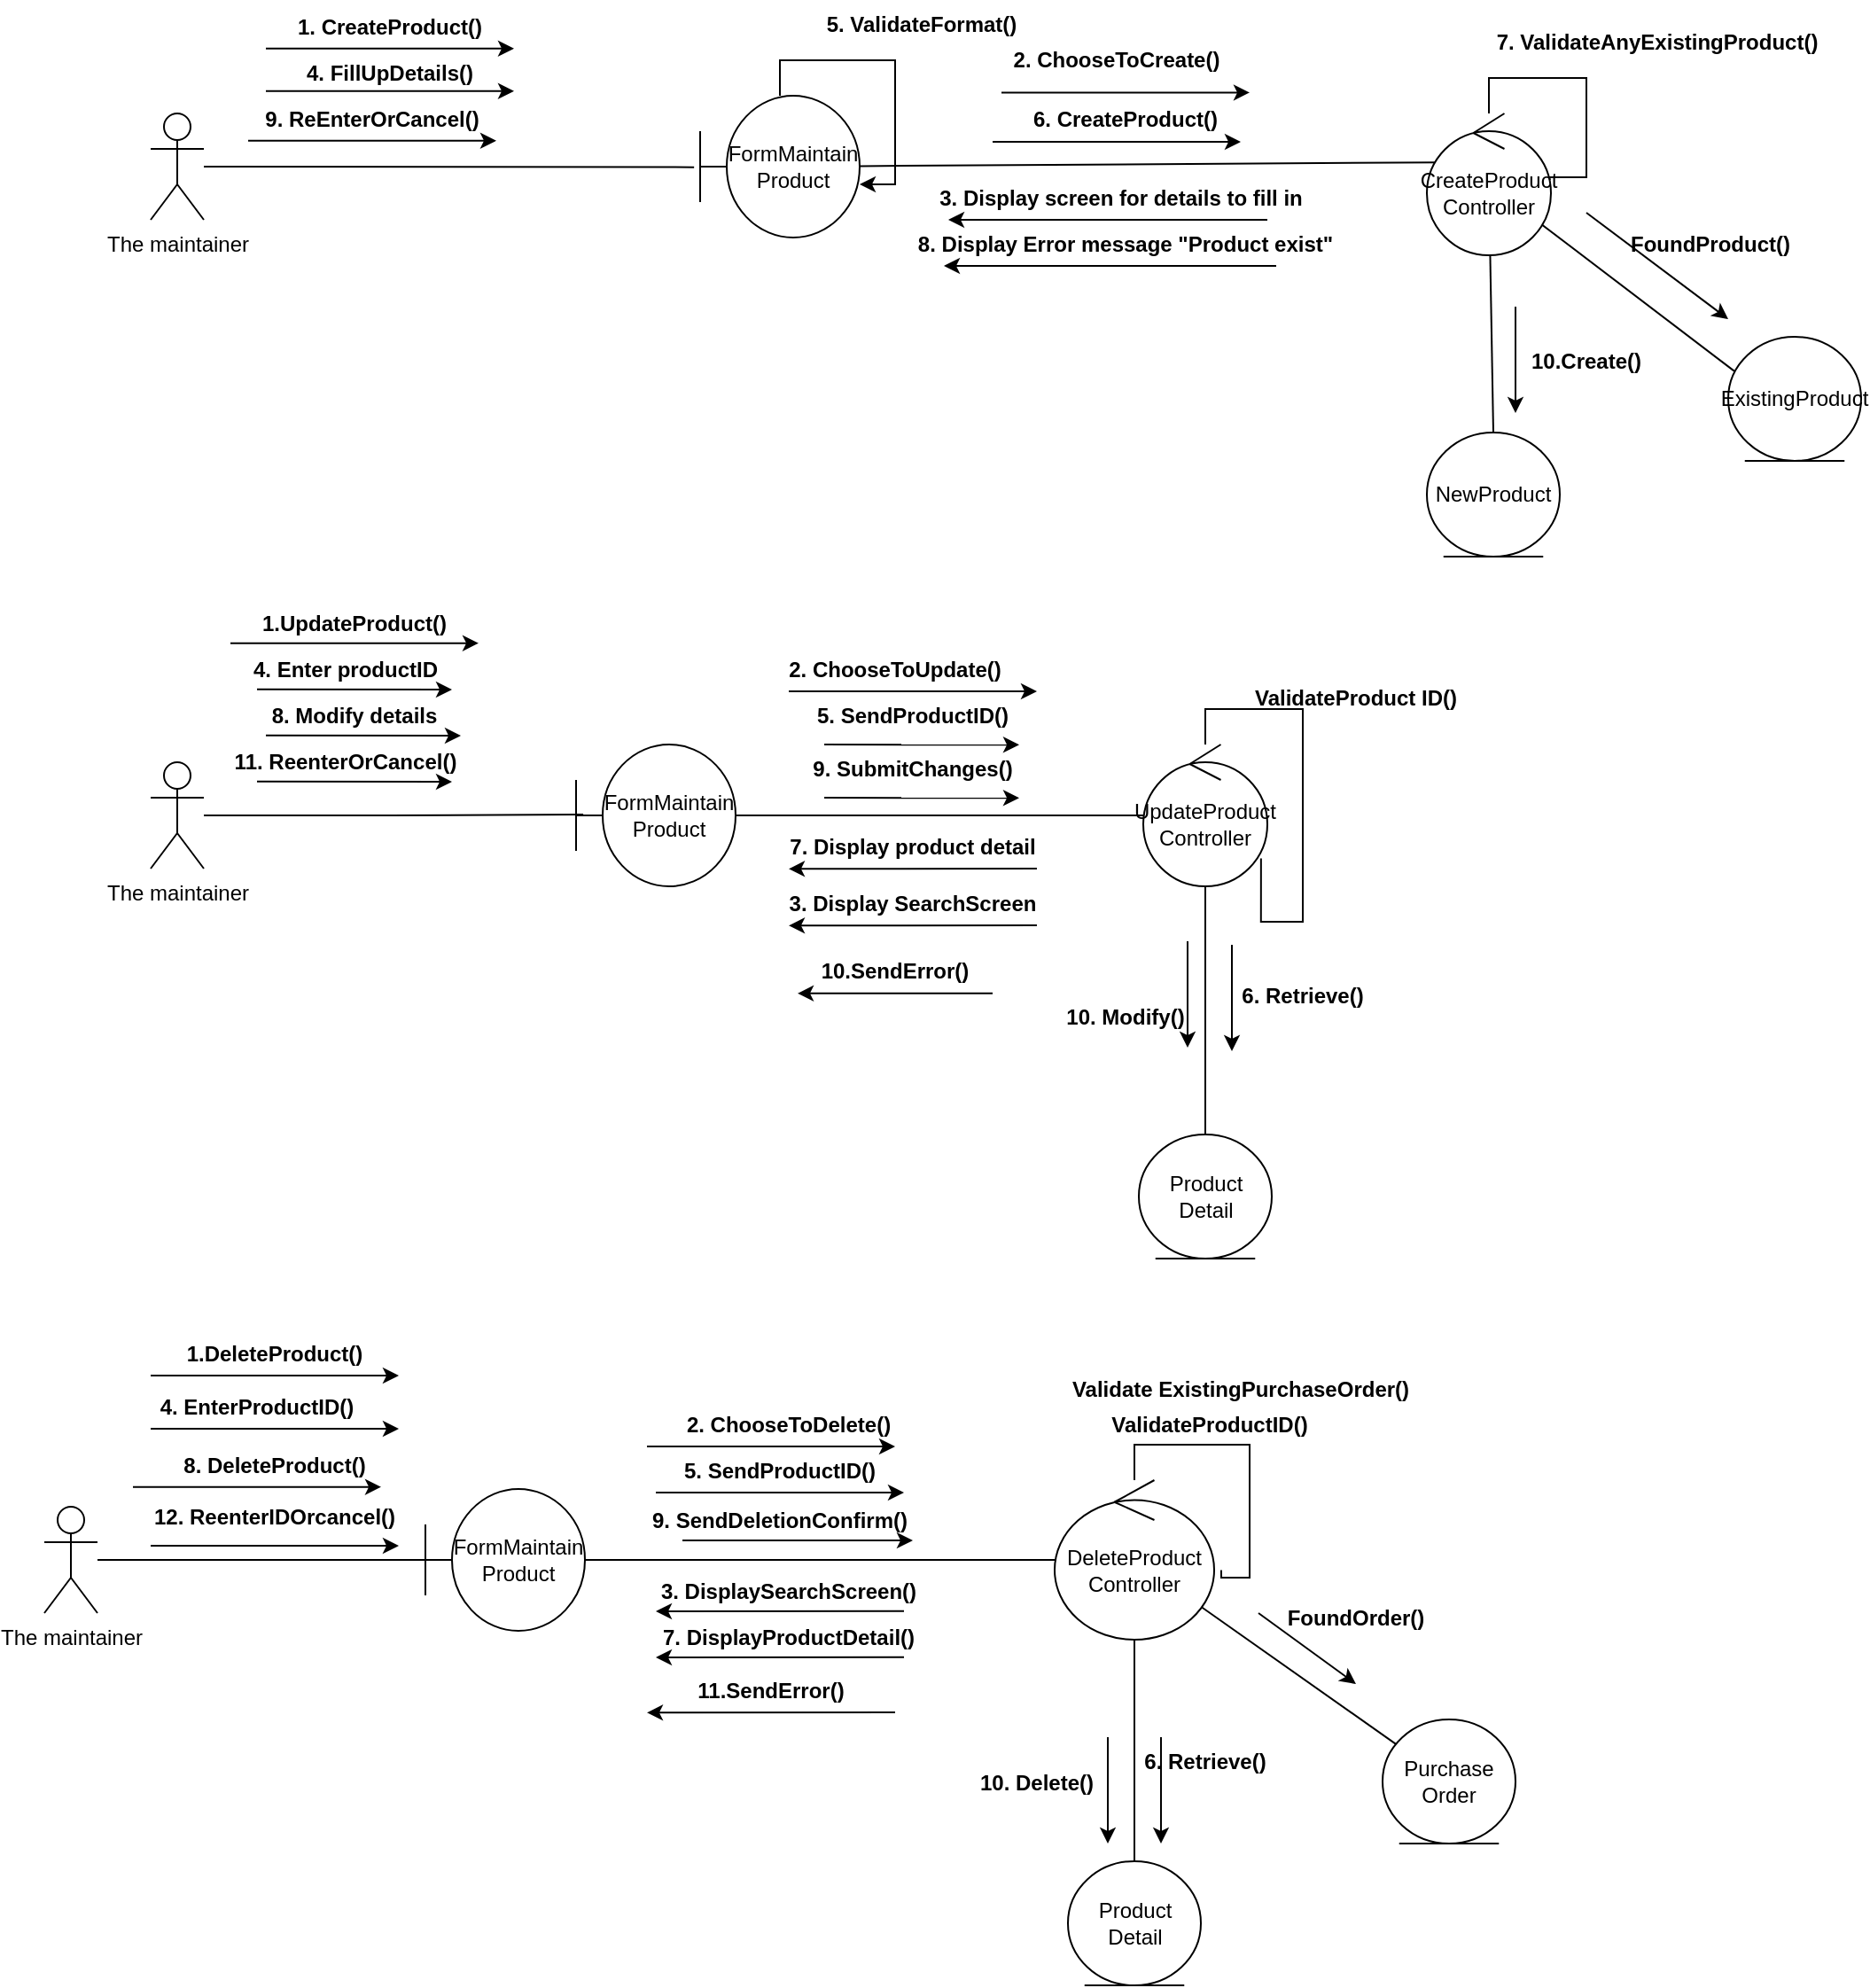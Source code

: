 <mxfile version="13.8.3" type="github" pages="2">
  <diagram id="UbaRQ7SZipwC_jb8pstA" name="Page-1">
    <mxGraphModel dx="1826" dy="836" grid="1" gridSize="10" guides="1" tooltips="1" connect="1" arrows="1" fold="1" page="1" pageScale="1" pageWidth="850" pageHeight="1100" math="0" shadow="0">
      <root>
        <mxCell id="0" />
        <mxCell id="1" parent="0" />
        <mxCell id="t10QagFbox6d3jLnH6TC-21" style="edgeStyle=none;rounded=0;orthogonalLoop=1;jettySize=auto;html=1;entryX=-0.038;entryY=0.504;entryDx=0;entryDy=0;entryPerimeter=0;endArrow=none;endFill=0;" parent="1" source="t10QagFbox6d3jLnH6TC-1" target="t10QagFbox6d3jLnH6TC-2" edge="1">
          <mxGeometry relative="1" as="geometry">
            <mxPoint x="278.38" y="326.8" as="targetPoint" />
          </mxGeometry>
        </mxCell>
        <mxCell id="t10QagFbox6d3jLnH6TC-1" value="The maintainer" style="shape=umlActor;verticalLabelPosition=bottom;verticalAlign=top;html=1;" parent="1" vertex="1">
          <mxGeometry x="30" y="294" width="30" height="60" as="geometry" />
        </mxCell>
        <mxCell id="t10QagFbox6d3jLnH6TC-9" style="edgeStyle=orthogonalEdgeStyle;rounded=0;orthogonalLoop=1;jettySize=auto;html=1;endArrow=classic;endFill=1;entryX=1;entryY=0.625;entryDx=0;entryDy=0;entryPerimeter=0;" parent="1" source="t10QagFbox6d3jLnH6TC-2" target="t10QagFbox6d3jLnH6TC-2" edge="1">
          <mxGeometry relative="1" as="geometry">
            <mxPoint x="440" y="214" as="targetPoint" />
          </mxGeometry>
        </mxCell>
        <mxCell id="t10QagFbox6d3jLnH6TC-10" style="rounded=0;orthogonalLoop=1;jettySize=auto;html=1;entryX=0.094;entryY=0.345;entryDx=0;entryDy=0;entryPerimeter=0;endArrow=none;endFill=0;" parent="1" source="t10QagFbox6d3jLnH6TC-2" target="t10QagFbox6d3jLnH6TC-3" edge="1">
          <mxGeometry relative="1" as="geometry" />
        </mxCell>
        <mxCell id="t10QagFbox6d3jLnH6TC-2" value="FormMaintain&lt;br&gt;Product" style="shape=umlBoundary;whiteSpace=wrap;html=1;" parent="1" vertex="1">
          <mxGeometry x="340" y="284" width="90" height="80" as="geometry" />
        </mxCell>
        <mxCell id="t10QagFbox6d3jLnH6TC-14" style="edgeStyle=none;rounded=0;orthogonalLoop=1;jettySize=auto;html=1;entryX=0.5;entryY=0;entryDx=0;entryDy=0;endArrow=none;endFill=0;" parent="1" source="t10QagFbox6d3jLnH6TC-3" target="t10QagFbox6d3jLnH6TC-13" edge="1">
          <mxGeometry relative="1" as="geometry" />
        </mxCell>
        <mxCell id="t10QagFbox6d3jLnH6TC-27" style="edgeStyle=orthogonalEdgeStyle;rounded=0;orthogonalLoop=1;jettySize=auto;html=1;endArrow=classic;endFill=1;entryX=0.848;entryY=0.885;entryDx=0;entryDy=0;entryPerimeter=0;" parent="1" source="t10QagFbox6d3jLnH6TC-3" target="t10QagFbox6d3jLnH6TC-3" edge="1">
          <mxGeometry relative="1" as="geometry">
            <mxPoint x="785.0" y="270" as="targetPoint" />
            <Array as="points">
              <mxPoint x="785" y="274" />
              <mxPoint x="840" y="274" />
              <mxPoint x="840" y="330" />
              <mxPoint x="809" y="330" />
            </Array>
          </mxGeometry>
        </mxCell>
        <mxCell id="zlptsigWjUB2_x9w5MTn-2" style="edgeStyle=none;rounded=0;orthogonalLoop=1;jettySize=auto;html=1;entryX=0.045;entryY=0.276;entryDx=0;entryDy=0;entryPerimeter=0;startArrow=none;startFill=0;endArrow=none;endFill=0;" edge="1" parent="1" source="t10QagFbox6d3jLnH6TC-3" target="zlptsigWjUB2_x9w5MTn-1">
          <mxGeometry relative="1" as="geometry" />
        </mxCell>
        <mxCell id="t10QagFbox6d3jLnH6TC-3" value="CreateProduct&lt;br&gt;Controller" style="ellipse;shape=umlControl;whiteSpace=wrap;html=1;" parent="1" vertex="1">
          <mxGeometry x="750" y="294" width="70" height="80" as="geometry" />
        </mxCell>
        <mxCell id="t10QagFbox6d3jLnH6TC-5" value="1. CreateProduct()" style="text;align=center;fontStyle=1;verticalAlign=middle;spacingLeft=3;spacingRight=3;strokeColor=none;rotatable=0;points=[[0,0.5],[1,0.5]];portConstraint=eastwest;" parent="1" vertex="1">
          <mxGeometry x="125" y="231.41" width="80" height="26" as="geometry" />
        </mxCell>
        <mxCell id="t10QagFbox6d3jLnH6TC-11" value="5. ValidateFormat()" style="text;align=center;fontStyle=1;verticalAlign=middle;spacingLeft=3;spacingRight=3;strokeColor=none;rotatable=0;points=[[0,0.5],[1,0.5]];portConstraint=eastwest;" parent="1" vertex="1">
          <mxGeometry x="425" y="230" width="80" height="26" as="geometry" />
        </mxCell>
        <mxCell id="t10QagFbox6d3jLnH6TC-12" value="6. CreateProduct()" style="text;align=center;fontStyle=1;verticalAlign=middle;spacingLeft=3;spacingRight=3;strokeColor=none;rotatable=0;points=[[0,0.5],[1,0.5]];portConstraint=eastwest;" parent="1" vertex="1">
          <mxGeometry x="540" y="283.41" width="80" height="26" as="geometry" />
        </mxCell>
        <mxCell id="t10QagFbox6d3jLnH6TC-13" value="NewProduct" style="ellipse;shape=umlEntity;whiteSpace=wrap;html=1;" parent="1" vertex="1">
          <mxGeometry x="750" y="474" width="75" height="70" as="geometry" />
        </mxCell>
        <mxCell id="t10QagFbox6d3jLnH6TC-15" value="10.Create()" style="text;align=center;fontStyle=1;verticalAlign=middle;spacingLeft=3;spacingRight=3;strokeColor=none;rotatable=0;points=[[0,0.5],[1,0.5]];portConstraint=eastwest;" parent="1" vertex="1">
          <mxGeometry x="800" y="420" width="80" height="26" as="geometry" />
        </mxCell>
        <mxCell id="t10QagFbox6d3jLnH6TC-22" value="3. Display screen for details to fill in" style="text;align=center;fontStyle=1;verticalAlign=middle;spacingLeft=3;spacingRight=3;strokeColor=none;rotatable=0;points=[[0,0.5],[1,0.5]];portConstraint=eastwest;" parent="1" vertex="1">
          <mxGeometry x="537.5" y="328" width="80" height="26" as="geometry" />
        </mxCell>
        <mxCell id="t10QagFbox6d3jLnH6TC-25" value="4. FillUpDetails()" style="text;align=center;fontStyle=1;verticalAlign=middle;spacingLeft=3;spacingRight=3;strokeColor=none;rotatable=0;points=[[0,0.5],[1,0.5]];portConstraint=eastwest;" parent="1" vertex="1">
          <mxGeometry x="125" y="257.41" width="80" height="26" as="geometry" />
        </mxCell>
        <mxCell id="t10QagFbox6d3jLnH6TC-28" value="7. ValidateAnyExistingProduct()" style="text;align=center;fontStyle=1;verticalAlign=middle;spacingLeft=3;spacingRight=3;strokeColor=none;rotatable=0;points=[[0,0.5],[1,0.5]];portConstraint=eastwest;" parent="1" vertex="1">
          <mxGeometry x="840" y="240" width="80" height="26" as="geometry" />
        </mxCell>
        <mxCell id="t10QagFbox6d3jLnH6TC-29" value="8. Display Error message &quot;Product exist&quot;" style="text;align=center;fontStyle=1;verticalAlign=middle;spacingLeft=3;spacingRight=3;strokeColor=none;rotatable=0;points=[[0,0.5],[1,0.5]];portConstraint=eastwest;" parent="1" vertex="1">
          <mxGeometry x="540" y="354" width="80" height="26" as="geometry" />
        </mxCell>
        <mxCell id="t10QagFbox6d3jLnH6TC-30" value="9. ReEnterOrCancel()" style="text;align=center;fontStyle=1;verticalAlign=middle;spacingLeft=3;spacingRight=3;strokeColor=none;rotatable=0;points=[[0,0.5],[1,0.5]];portConstraint=eastwest;" parent="1" vertex="1">
          <mxGeometry x="115" y="283.41" width="80" height="26" as="geometry" />
        </mxCell>
        <mxCell id="t10QagFbox6d3jLnH6TC-36" style="edgeStyle=orthogonalEdgeStyle;rounded=0;orthogonalLoop=1;jettySize=auto;html=1;entryX=0.045;entryY=0.494;entryDx=0;entryDy=0;entryPerimeter=0;endArrow=none;endFill=0;" parent="1" source="t10QagFbox6d3jLnH6TC-32" target="t10QagFbox6d3jLnH6TC-35" edge="1">
          <mxGeometry relative="1" as="geometry" />
        </mxCell>
        <mxCell id="t10QagFbox6d3jLnH6TC-32" value="The maintainer" style="shape=umlActor;verticalLabelPosition=bottom;verticalAlign=top;html=1;" parent="1" vertex="1">
          <mxGeometry x="30" y="660" width="30" height="60" as="geometry" />
        </mxCell>
        <mxCell id="t10QagFbox6d3jLnH6TC-41" style="edgeStyle=orthogonalEdgeStyle;rounded=0;orthogonalLoop=1;jettySize=auto;html=1;endArrow=none;endFill=0;" parent="1" source="t10QagFbox6d3jLnH6TC-35" target="t10QagFbox6d3jLnH6TC-40" edge="1">
          <mxGeometry relative="1" as="geometry" />
        </mxCell>
        <mxCell id="t10QagFbox6d3jLnH6TC-35" value="FormMaintain&lt;br&gt;Product" style="shape=umlBoundary;whiteSpace=wrap;html=1;" parent="1" vertex="1">
          <mxGeometry x="270" y="650" width="90" height="80" as="geometry" />
        </mxCell>
        <mxCell id="t10QagFbox6d3jLnH6TC-37" value="1.UpdateProduct()" style="text;align=center;fontStyle=1;verticalAlign=middle;spacingLeft=3;spacingRight=3;strokeColor=none;rotatable=0;points=[[0,0.5],[1,0.5]];portConstraint=eastwest;" parent="1" vertex="1">
          <mxGeometry x="105" y="568" width="80" height="26" as="geometry" />
        </mxCell>
        <mxCell id="t10QagFbox6d3jLnH6TC-39" value="2. ChooseToCreate()" style="text;align=center;fontStyle=1;verticalAlign=middle;spacingLeft=3;spacingRight=3;strokeColor=none;rotatable=0;points=[[0,0.5],[1,0.5]];portConstraint=eastwest;" parent="1" vertex="1">
          <mxGeometry x="535" y="250" width="80" height="26" as="geometry" />
        </mxCell>
        <mxCell id="t10QagFbox6d3jLnH6TC-49" style="edgeStyle=orthogonalEdgeStyle;rounded=0;orthogonalLoop=1;jettySize=auto;html=1;entryX=0.5;entryY=0;entryDx=0;entryDy=0;endArrow=none;endFill=0;" parent="1" source="t10QagFbox6d3jLnH6TC-40" target="t10QagFbox6d3jLnH6TC-48" edge="1">
          <mxGeometry relative="1" as="geometry" />
        </mxCell>
        <mxCell id="t10QagFbox6d3jLnH6TC-40" value="UpdateProduct&lt;br&gt;Controller" style="ellipse;shape=umlControl;whiteSpace=wrap;html=1;" parent="1" vertex="1">
          <mxGeometry x="590" y="650" width="70" height="80" as="geometry" />
        </mxCell>
        <mxCell id="t10QagFbox6d3jLnH6TC-42" value="2. ChooseToUpdate()" style="text;align=center;fontStyle=1;verticalAlign=middle;spacingLeft=3;spacingRight=3;strokeColor=none;rotatable=0;points=[[0,0.5],[1,0.5]];portConstraint=eastwest;" parent="1" vertex="1">
          <mxGeometry x="410" y="594" width="80" height="26" as="geometry" />
        </mxCell>
        <mxCell id="t10QagFbox6d3jLnH6TC-43" value="3. Display SearchScreen" style="text;align=center;fontStyle=1;verticalAlign=middle;spacingLeft=3;spacingRight=3;strokeColor=none;rotatable=0;points=[[0,0.5],[1,0.5]];portConstraint=eastwest;" parent="1" vertex="1">
          <mxGeometry x="420" y="726" width="80" height="26" as="geometry" />
        </mxCell>
        <mxCell id="t10QagFbox6d3jLnH6TC-44" value="4. Enter productID" style="text;align=center;fontStyle=1;verticalAlign=middle;spacingLeft=3;spacingRight=3;strokeColor=none;rotatable=0;points=[[0,0.5],[1,0.5]];portConstraint=eastwest;" parent="1" vertex="1">
          <mxGeometry x="100" y="594" width="80" height="26" as="geometry" />
        </mxCell>
        <mxCell id="t10QagFbox6d3jLnH6TC-46" style="edgeStyle=orthogonalEdgeStyle;rounded=0;orthogonalLoop=1;jettySize=auto;html=1;entryX=0.949;entryY=0.803;entryDx=0;entryDy=0;entryPerimeter=0;endArrow=none;endFill=0;" parent="1" source="t10QagFbox6d3jLnH6TC-40" target="t10QagFbox6d3jLnH6TC-40" edge="1">
          <mxGeometry relative="1" as="geometry" />
        </mxCell>
        <mxCell id="t10QagFbox6d3jLnH6TC-47" value="ValidateProduct ID()" style="text;align=center;fontStyle=1;verticalAlign=middle;spacingLeft=3;spacingRight=3;strokeColor=none;rotatable=0;points=[[0,0.5],[1,0.5]];portConstraint=eastwest;" parent="1" vertex="1">
          <mxGeometry x="670" y="610" width="80" height="26" as="geometry" />
        </mxCell>
        <mxCell id="t10QagFbox6d3jLnH6TC-48" value="Product Detail" style="ellipse;shape=umlEntity;whiteSpace=wrap;html=1;" parent="1" vertex="1">
          <mxGeometry x="587.5" y="870" width="75" height="70" as="geometry" />
        </mxCell>
        <mxCell id="t10QagFbox6d3jLnH6TC-50" value="7. Display product detail" style="text;align=center;fontStyle=1;verticalAlign=middle;spacingLeft=3;spacingRight=3;strokeColor=none;rotatable=0;points=[[0,0.5],[1,0.5]];portConstraint=eastwest;" parent="1" vertex="1">
          <mxGeometry x="420" y="694" width="80" height="26" as="geometry" />
        </mxCell>
        <mxCell id="t10QagFbox6d3jLnH6TC-51" value="8. Modify details" style="text;align=center;fontStyle=1;verticalAlign=middle;spacingLeft=3;spacingRight=3;strokeColor=none;rotatable=0;points=[[0,0.5],[1,0.5]];portConstraint=eastwest;" parent="1" vertex="1">
          <mxGeometry x="105" y="620.0" width="80" height="26" as="geometry" />
        </mxCell>
        <mxCell id="t10QagFbox6d3jLnH6TC-52" value="6. Retrieve()" style="text;align=center;fontStyle=1;verticalAlign=middle;spacingLeft=3;spacingRight=3;strokeColor=none;rotatable=0;points=[[0,0.5],[1,0.5]];portConstraint=eastwest;" parent="1" vertex="1">
          <mxGeometry x="640" y="778" width="80" height="26" as="geometry" />
        </mxCell>
        <mxCell id="t10QagFbox6d3jLnH6TC-55" value="10. Modify()" style="text;align=center;fontStyle=1;verticalAlign=middle;spacingLeft=3;spacingRight=3;strokeColor=none;rotatable=0;points=[[0,0.5],[1,0.5]];portConstraint=eastwest;" parent="1" vertex="1">
          <mxGeometry x="540" y="790" width="80" height="26" as="geometry" />
        </mxCell>
        <mxCell id="t10QagFbox6d3jLnH6TC-56" value="10.SendError()" style="text;align=center;fontStyle=1;verticalAlign=middle;spacingLeft=3;spacingRight=3;strokeColor=none;rotatable=0;points=[[0,0.5],[1,0.5]];portConstraint=eastwest;" parent="1" vertex="1">
          <mxGeometry x="410" y="764" width="80" height="26" as="geometry" />
        </mxCell>
        <mxCell id="t10QagFbox6d3jLnH6TC-57" value="11. ReenterOrCancel()" style="text;align=center;fontStyle=1;verticalAlign=middle;spacingLeft=3;spacingRight=3;strokeColor=none;rotatable=0;points=[[0,0.5],[1,0.5]];portConstraint=eastwest;" parent="1" vertex="1">
          <mxGeometry x="100" y="646" width="80" height="26" as="geometry" />
        </mxCell>
        <mxCell id="t10QagFbox6d3jLnH6TC-61" style="edgeStyle=orthogonalEdgeStyle;rounded=0;orthogonalLoop=1;jettySize=auto;html=1;endArrow=none;endFill=0;" parent="1" source="t10QagFbox6d3jLnH6TC-58" target="t10QagFbox6d3jLnH6TC-59" edge="1">
          <mxGeometry relative="1" as="geometry" />
        </mxCell>
        <mxCell id="t10QagFbox6d3jLnH6TC-58" value="The maintainer" style="shape=umlActor;verticalLabelPosition=bottom;verticalAlign=top;html=1;" parent="1" vertex="1">
          <mxGeometry x="-30" y="1080" width="30" height="60" as="geometry" />
        </mxCell>
        <mxCell id="t10QagFbox6d3jLnH6TC-62" style="edgeStyle=orthogonalEdgeStyle;rounded=0;orthogonalLoop=1;jettySize=auto;html=1;endArrow=none;endFill=0;" parent="1" source="t10QagFbox6d3jLnH6TC-59" target="t10QagFbox6d3jLnH6TC-60" edge="1">
          <mxGeometry relative="1" as="geometry" />
        </mxCell>
        <mxCell id="t10QagFbox6d3jLnH6TC-59" value="FormMaintain&lt;br&gt;Product" style="shape=umlBoundary;whiteSpace=wrap;html=1;" parent="1" vertex="1">
          <mxGeometry x="185" y="1070" width="90" height="80" as="geometry" />
        </mxCell>
        <mxCell id="t10QagFbox6d3jLnH6TC-73" style="edgeStyle=orthogonalEdgeStyle;rounded=0;orthogonalLoop=1;jettySize=auto;html=1;entryX=0.5;entryY=0;entryDx=0;entryDy=0;endArrow=none;endFill=0;" parent="1" source="t10QagFbox6d3jLnH6TC-60" target="t10QagFbox6d3jLnH6TC-72" edge="1">
          <mxGeometry relative="1" as="geometry" />
        </mxCell>
        <mxCell id="yg-mMlEJxvXJfeWgHjhx-6" style="rounded=0;orthogonalLoop=1;jettySize=auto;html=1;startArrow=none;startFill=0;endArrow=none;endFill=0;" edge="1" parent="1" source="t10QagFbox6d3jLnH6TC-60" target="yg-mMlEJxvXJfeWgHjhx-5">
          <mxGeometry relative="1" as="geometry" />
        </mxCell>
        <mxCell id="t10QagFbox6d3jLnH6TC-60" value="DeleteProduct&lt;br&gt;Controller" style="ellipse;shape=umlControl;whiteSpace=wrap;html=1;" parent="1" vertex="1">
          <mxGeometry x="540" y="1065" width="90" height="90" as="geometry" />
        </mxCell>
        <mxCell id="t10QagFbox6d3jLnH6TC-63" value="1.DeleteProduct()" style="text;align=center;fontStyle=1;verticalAlign=middle;spacingLeft=3;spacingRight=3;strokeColor=none;rotatable=0;points=[[0,0.5],[1,0.5]];portConstraint=eastwest;" parent="1" vertex="1">
          <mxGeometry x="60" y="980" width="80" height="26" as="geometry" />
        </mxCell>
        <mxCell id="t10QagFbox6d3jLnH6TC-64" value="2. ChooseToDelete()" style="text;align=center;fontStyle=1;verticalAlign=middle;spacingLeft=3;spacingRight=3;strokeColor=none;rotatable=0;points=[[0,0.5],[1,0.5]];portConstraint=eastwest;" parent="1" vertex="1">
          <mxGeometry x="350" y="1020" width="80" height="26" as="geometry" />
        </mxCell>
        <mxCell id="t10QagFbox6d3jLnH6TC-65" value="3. DisplaySearchScreen()" style="text;align=center;fontStyle=1;verticalAlign=middle;spacingLeft=3;spacingRight=3;strokeColor=none;rotatable=0;points=[[0,0.5],[1,0.5]];portConstraint=eastwest;" parent="1" vertex="1">
          <mxGeometry x="350" y="1114" width="80" height="26" as="geometry" />
        </mxCell>
        <mxCell id="t10QagFbox6d3jLnH6TC-67" value="4. EnterProductID()" style="text;align=center;fontStyle=1;verticalAlign=middle;spacingLeft=3;spacingRight=3;strokeColor=none;rotatable=0;points=[[0,0.5],[1,0.5]];portConstraint=eastwest;" parent="1" vertex="1">
          <mxGeometry x="50" y="1010" width="80" height="26" as="geometry" />
        </mxCell>
        <mxCell id="t10QagFbox6d3jLnH6TC-68" value="5. SendProductID()" style="text;align=center;fontStyle=1;verticalAlign=middle;spacingLeft=3;spacingRight=3;strokeColor=none;rotatable=0;points=[[0,0.5],[1,0.5]];portConstraint=eastwest;" parent="1" vertex="1">
          <mxGeometry x="345" y="1046" width="80" height="26" as="geometry" />
        </mxCell>
        <mxCell id="t10QagFbox6d3jLnH6TC-69" value="5. SendProductID()" style="text;align=center;fontStyle=1;verticalAlign=middle;spacingLeft=3;spacingRight=3;strokeColor=none;rotatable=0;points=[[0,0.5],[1,0.5]];portConstraint=eastwest;" parent="1" vertex="1">
          <mxGeometry x="420" y="620" width="80" height="26" as="geometry" />
        </mxCell>
        <mxCell id="t10QagFbox6d3jLnH6TC-70" style="edgeStyle=orthogonalEdgeStyle;rounded=0;orthogonalLoop=1;jettySize=auto;html=1;entryX=1.044;entryY=0.564;entryDx=0;entryDy=0;entryPerimeter=0;endArrow=none;endFill=0;" parent="1" source="t10QagFbox6d3jLnH6TC-60" target="t10QagFbox6d3jLnH6TC-60" edge="1">
          <mxGeometry relative="1" as="geometry">
            <Array as="points">
              <mxPoint x="585" y="1045" />
              <mxPoint x="650" y="1045" />
              <mxPoint x="650" y="1120" />
              <mxPoint x="634" y="1120" />
            </Array>
          </mxGeometry>
        </mxCell>
        <mxCell id="t10QagFbox6d3jLnH6TC-71" value="ValidateProductID()" style="text;align=center;fontStyle=1;verticalAlign=middle;spacingLeft=3;spacingRight=3;strokeColor=none;rotatable=0;points=[[0,0.5],[1,0.5]];portConstraint=eastwest;" parent="1" vertex="1">
          <mxGeometry x="587.5" y="1020" width="80" height="26" as="geometry" />
        </mxCell>
        <mxCell id="t10QagFbox6d3jLnH6TC-72" value="Product Detail" style="ellipse;shape=umlEntity;whiteSpace=wrap;html=1;" parent="1" vertex="1">
          <mxGeometry x="547.5" y="1280" width="75" height="70" as="geometry" />
        </mxCell>
        <mxCell id="t10QagFbox6d3jLnH6TC-74" value="6. Retrieve()" style="text;align=center;fontStyle=1;verticalAlign=middle;spacingLeft=3;spacingRight=3;strokeColor=none;rotatable=0;points=[[0,0.5],[1,0.5]];portConstraint=eastwest;" parent="1" vertex="1">
          <mxGeometry x="585" y="1210" width="80" height="26" as="geometry" />
        </mxCell>
        <mxCell id="t10QagFbox6d3jLnH6TC-75" value="7. DisplayProductDetail()" style="text;align=center;fontStyle=1;verticalAlign=middle;spacingLeft=3;spacingRight=3;strokeColor=none;rotatable=0;points=[[0,0.5],[1,0.5]];portConstraint=eastwest;" parent="1" vertex="1">
          <mxGeometry x="350" y="1140" width="80" height="26" as="geometry" />
        </mxCell>
        <mxCell id="t10QagFbox6d3jLnH6TC-76" value="8. DeleteProduct()" style="text;align=center;fontStyle=1;verticalAlign=middle;spacingLeft=3;spacingRight=3;strokeColor=none;rotatable=0;points=[[0,0.5],[1,0.5]];portConstraint=eastwest;" parent="1" vertex="1">
          <mxGeometry x="60" y="1042.82" width="80" height="26" as="geometry" />
        </mxCell>
        <mxCell id="t10QagFbox6d3jLnH6TC-77" value="9. SendDeletionConfirm()" style="text;align=center;fontStyle=1;verticalAlign=middle;spacingLeft=3;spacingRight=3;strokeColor=none;rotatable=0;points=[[0,0.5],[1,0.5]];portConstraint=eastwest;" parent="1" vertex="1">
          <mxGeometry x="345" y="1074" width="80" height="26" as="geometry" />
        </mxCell>
        <mxCell id="t10QagFbox6d3jLnH6TC-78" value="10. Delete()" style="text;align=center;fontStyle=1;verticalAlign=middle;spacingLeft=3;spacingRight=3;strokeColor=none;rotatable=0;points=[[0,0.5],[1,0.5]];portConstraint=eastwest;" parent="1" vertex="1">
          <mxGeometry x="490" y="1222" width="80" height="26" as="geometry" />
        </mxCell>
        <mxCell id="t10QagFbox6d3jLnH6TC-79" value="11.SendError()" style="text;align=center;fontStyle=1;verticalAlign=middle;spacingLeft=3;spacingRight=3;strokeColor=none;rotatable=0;points=[[0,0.5],[1,0.5]];portConstraint=eastwest;" parent="1" vertex="1">
          <mxGeometry x="340" y="1170" width="80" height="26" as="geometry" />
        </mxCell>
        <mxCell id="t10QagFbox6d3jLnH6TC-80" value="12. ReenterIDOrcancel()" style="text;align=center;fontStyle=1;verticalAlign=middle;spacingLeft=3;spacingRight=3;strokeColor=none;rotatable=0;points=[[0,0.5],[1,0.5]];portConstraint=eastwest;" parent="1" vertex="1">
          <mxGeometry x="60" y="1072" width="80" height="26" as="geometry" />
        </mxCell>
        <mxCell id="t10QagFbox6d3jLnH6TC-81" value="Validate ExistingPurchaseOrder()" style="text;align=center;fontStyle=1;verticalAlign=middle;spacingLeft=3;spacingRight=3;strokeColor=none;rotatable=0;points=[[0,0.5],[1,0.5]];portConstraint=eastwest;" parent="1" vertex="1">
          <mxGeometry x="605" y="1000" width="80" height="26" as="geometry" />
        </mxCell>
        <mxCell id="t10QagFbox6d3jLnH6TC-82" value="" style="endArrow=classic;html=1;" parent="1" edge="1">
          <mxGeometry width="50" height="50" relative="1" as="geometry">
            <mxPoint x="95" y="257.41" as="sourcePoint" />
            <mxPoint x="235" y="257.41" as="targetPoint" />
          </mxGeometry>
        </mxCell>
        <mxCell id="t10QagFbox6d3jLnH6TC-83" value="" style="endArrow=classic;html=1;" parent="1" edge="1">
          <mxGeometry width="50" height="50" relative="1" as="geometry">
            <mxPoint x="510.0" y="282.23" as="sourcePoint" />
            <mxPoint x="650.0" y="282.23" as="targetPoint" />
          </mxGeometry>
        </mxCell>
        <mxCell id="t10QagFbox6d3jLnH6TC-85" value="" style="endArrow=classic;html=1;" parent="1" edge="1">
          <mxGeometry width="50" height="50" relative="1" as="geometry">
            <mxPoint x="660" y="354" as="sourcePoint" />
            <mxPoint x="480" y="354" as="targetPoint" />
          </mxGeometry>
        </mxCell>
        <mxCell id="t10QagFbox6d3jLnH6TC-87" value="" style="endArrow=classic;html=1;" parent="1" edge="1">
          <mxGeometry width="50" height="50" relative="1" as="geometry">
            <mxPoint x="95.0" y="281.41" as="sourcePoint" />
            <mxPoint x="235.0" y="281.41" as="targetPoint" />
          </mxGeometry>
        </mxCell>
        <mxCell id="t10QagFbox6d3jLnH6TC-88" value="" style="endArrow=classic;html=1;" parent="1" edge="1">
          <mxGeometry width="50" height="50" relative="1" as="geometry">
            <mxPoint x="505.0" y="310.0" as="sourcePoint" />
            <mxPoint x="645.0" y="310.0" as="targetPoint" />
          </mxGeometry>
        </mxCell>
        <mxCell id="t10QagFbox6d3jLnH6TC-89" value="" style="endArrow=classic;html=1;" parent="1" edge="1">
          <mxGeometry width="50" height="50" relative="1" as="geometry">
            <mxPoint x="800" y="403" as="sourcePoint" />
            <mxPoint x="800" y="463" as="targetPoint" />
          </mxGeometry>
        </mxCell>
        <mxCell id="t10QagFbox6d3jLnH6TC-90" value="" style="endArrow=classic;html=1;" parent="1" edge="1">
          <mxGeometry width="50" height="50" relative="1" as="geometry">
            <mxPoint x="665.0" y="380.0" as="sourcePoint" />
            <mxPoint x="477.5" y="380" as="targetPoint" />
          </mxGeometry>
        </mxCell>
        <mxCell id="t10QagFbox6d3jLnH6TC-91" value="" style="endArrow=classic;html=1;" parent="1" edge="1">
          <mxGeometry width="50" height="50" relative="1" as="geometry">
            <mxPoint x="85.0" y="309.41" as="sourcePoint" />
            <mxPoint x="225.0" y="309.41" as="targetPoint" />
          </mxGeometry>
        </mxCell>
        <mxCell id="t10QagFbox6d3jLnH6TC-92" value="" style="endArrow=classic;html=1;" parent="1" edge="1">
          <mxGeometry width="50" height="50" relative="1" as="geometry">
            <mxPoint x="75.0" y="592.82" as="sourcePoint" />
            <mxPoint x="215.0" y="592.82" as="targetPoint" />
          </mxGeometry>
        </mxCell>
        <mxCell id="t10QagFbox6d3jLnH6TC-93" value="" style="endArrow=classic;html=1;" parent="1" edge="1">
          <mxGeometry width="50" height="50" relative="1" as="geometry">
            <mxPoint x="390.0" y="620.0" as="sourcePoint" />
            <mxPoint x="530.0" y="620.0" as="targetPoint" />
          </mxGeometry>
        </mxCell>
        <mxCell id="t10QagFbox6d3jLnH6TC-94" value="" style="endArrow=classic;html=1;" parent="1" edge="1">
          <mxGeometry width="50" height="50" relative="1" as="geometry">
            <mxPoint x="530.0" y="752.0" as="sourcePoint" />
            <mxPoint x="390.0" y="752.18" as="targetPoint" />
          </mxGeometry>
        </mxCell>
        <mxCell id="t10QagFbox6d3jLnH6TC-95" value="" style="endArrow=classic;html=1;" parent="1" edge="1">
          <mxGeometry width="50" height="50" relative="1" as="geometry">
            <mxPoint x="90.0" y="618.82" as="sourcePoint" />
            <mxPoint x="200" y="619" as="targetPoint" />
          </mxGeometry>
        </mxCell>
        <mxCell id="t10QagFbox6d3jLnH6TC-96" value="" style="endArrow=classic;html=1;" parent="1" edge="1">
          <mxGeometry width="50" height="50" relative="1" as="geometry">
            <mxPoint x="410.0" y="650.0" as="sourcePoint" />
            <mxPoint x="520.0" y="650.18" as="targetPoint" />
          </mxGeometry>
        </mxCell>
        <mxCell id="t10QagFbox6d3jLnH6TC-97" value="" style="endArrow=classic;html=1;" parent="1" edge="1">
          <mxGeometry width="50" height="50" relative="1" as="geometry">
            <mxPoint x="640.0" y="763" as="sourcePoint" />
            <mxPoint x="640.0" y="823" as="targetPoint" />
          </mxGeometry>
        </mxCell>
        <mxCell id="t10QagFbox6d3jLnH6TC-98" value="" style="endArrow=classic;html=1;" parent="1" edge="1">
          <mxGeometry width="50" height="50" relative="1" as="geometry">
            <mxPoint x="530.0" y="720.0" as="sourcePoint" />
            <mxPoint x="390.0" y="720.18" as="targetPoint" />
          </mxGeometry>
        </mxCell>
        <mxCell id="t10QagFbox6d3jLnH6TC-99" value="" style="endArrow=classic;html=1;" parent="1" edge="1">
          <mxGeometry width="50" height="50" relative="1" as="geometry">
            <mxPoint x="95.0" y="644.82" as="sourcePoint" />
            <mxPoint x="205.0" y="645" as="targetPoint" />
          </mxGeometry>
        </mxCell>
        <mxCell id="t10QagFbox6d3jLnH6TC-100" value="9. SubmitChanges()" style="text;align=center;fontStyle=1;verticalAlign=middle;spacingLeft=3;spacingRight=3;strokeColor=none;rotatable=0;points=[[0,0.5],[1,0.5]];portConstraint=eastwest;" parent="1" vertex="1">
          <mxGeometry x="420" y="650" width="80" height="26" as="geometry" />
        </mxCell>
        <mxCell id="t10QagFbox6d3jLnH6TC-101" value="" style="endArrow=classic;html=1;" parent="1" edge="1">
          <mxGeometry width="50" height="50" relative="1" as="geometry">
            <mxPoint x="410.0" y="680.0" as="sourcePoint" />
            <mxPoint x="520.0" y="680.18" as="targetPoint" />
          </mxGeometry>
        </mxCell>
        <mxCell id="t10QagFbox6d3jLnH6TC-102" value="" style="endArrow=classic;html=1;" parent="1" edge="1">
          <mxGeometry width="50" height="50" relative="1" as="geometry">
            <mxPoint x="615.0" y="761" as="sourcePoint" />
            <mxPoint x="615.0" y="821" as="targetPoint" />
          </mxGeometry>
        </mxCell>
        <mxCell id="t10QagFbox6d3jLnH6TC-103" value="" style="endArrow=classic;html=1;" parent="1" edge="1">
          <mxGeometry width="50" height="50" relative="1" as="geometry">
            <mxPoint x="505.0" y="790.41" as="sourcePoint" />
            <mxPoint x="395" y="790.41" as="targetPoint" />
          </mxGeometry>
        </mxCell>
        <mxCell id="t10QagFbox6d3jLnH6TC-104" value="" style="endArrow=classic;html=1;" parent="1" edge="1">
          <mxGeometry width="50" height="50" relative="1" as="geometry">
            <mxPoint x="90.0" y="670.82" as="sourcePoint" />
            <mxPoint x="200.0" y="671.0" as="targetPoint" />
          </mxGeometry>
        </mxCell>
        <mxCell id="t10QagFbox6d3jLnH6TC-105" value="" style="endArrow=classic;html=1;" parent="1" edge="1">
          <mxGeometry width="50" height="50" relative="1" as="geometry">
            <mxPoint x="30.0" y="1006.0" as="sourcePoint" />
            <mxPoint x="170.0" y="1006.0" as="targetPoint" />
          </mxGeometry>
        </mxCell>
        <mxCell id="t10QagFbox6d3jLnH6TC-106" value="" style="endArrow=classic;html=1;" parent="1" edge="1">
          <mxGeometry width="50" height="50" relative="1" as="geometry">
            <mxPoint x="310.0" y="1046.0" as="sourcePoint" />
            <mxPoint x="450.0" y="1046.0" as="targetPoint" />
          </mxGeometry>
        </mxCell>
        <mxCell id="t10QagFbox6d3jLnH6TC-107" value="" style="endArrow=classic;html=1;" parent="1" edge="1">
          <mxGeometry width="50" height="50" relative="1" as="geometry">
            <mxPoint x="455.0" y="1138.82" as="sourcePoint" />
            <mxPoint x="315.0" y="1139.0" as="targetPoint" />
          </mxGeometry>
        </mxCell>
        <mxCell id="t10QagFbox6d3jLnH6TC-108" value="" style="endArrow=classic;html=1;" parent="1" edge="1">
          <mxGeometry width="50" height="50" relative="1" as="geometry">
            <mxPoint x="30.0" y="1036.0" as="sourcePoint" />
            <mxPoint x="170.0" y="1036.0" as="targetPoint" />
          </mxGeometry>
        </mxCell>
        <mxCell id="t10QagFbox6d3jLnH6TC-109" value="" style="endArrow=classic;html=1;" parent="1" edge="1">
          <mxGeometry width="50" height="50" relative="1" as="geometry">
            <mxPoint x="315.0" y="1072.0" as="sourcePoint" />
            <mxPoint x="455.0" y="1072.0" as="targetPoint" />
          </mxGeometry>
        </mxCell>
        <mxCell id="t10QagFbox6d3jLnH6TC-110" value="" style="endArrow=classic;html=1;" parent="1" edge="1">
          <mxGeometry width="50" height="50" relative="1" as="geometry">
            <mxPoint x="600.0" y="1210" as="sourcePoint" />
            <mxPoint x="600.0" y="1270" as="targetPoint" />
          </mxGeometry>
        </mxCell>
        <mxCell id="t10QagFbox6d3jLnH6TC-111" value="" style="endArrow=classic;html=1;" parent="1" edge="1">
          <mxGeometry width="50" height="50" relative="1" as="geometry">
            <mxPoint x="570.0" y="1210" as="sourcePoint" />
            <mxPoint x="570.0" y="1270" as="targetPoint" />
          </mxGeometry>
        </mxCell>
        <mxCell id="t10QagFbox6d3jLnH6TC-112" value="" style="endArrow=classic;html=1;" parent="1" edge="1">
          <mxGeometry width="50" height="50" relative="1" as="geometry">
            <mxPoint x="455.0" y="1164.82" as="sourcePoint" />
            <mxPoint x="315.0" y="1165" as="targetPoint" />
          </mxGeometry>
        </mxCell>
        <mxCell id="t10QagFbox6d3jLnH6TC-113" value="" style="endArrow=classic;html=1;" parent="1" edge="1">
          <mxGeometry width="50" height="50" relative="1" as="geometry">
            <mxPoint x="330.0" y="1099.0" as="sourcePoint" />
            <mxPoint x="460" y="1099" as="targetPoint" />
          </mxGeometry>
        </mxCell>
        <mxCell id="t10QagFbox6d3jLnH6TC-114" value="" style="endArrow=classic;html=1;" parent="1" edge="1">
          <mxGeometry width="50" height="50" relative="1" as="geometry">
            <mxPoint x="450.0" y="1196.0" as="sourcePoint" />
            <mxPoint x="310.0" y="1196.18" as="targetPoint" />
          </mxGeometry>
        </mxCell>
        <mxCell id="t10QagFbox6d3jLnH6TC-115" value="" style="endArrow=classic;html=1;" parent="1" edge="1">
          <mxGeometry width="50" height="50" relative="1" as="geometry">
            <mxPoint x="20.0" y="1068.82" as="sourcePoint" />
            <mxPoint x="160.0" y="1068.82" as="targetPoint" />
          </mxGeometry>
        </mxCell>
        <mxCell id="t10QagFbox6d3jLnH6TC-116" value="" style="endArrow=classic;html=1;" parent="1" edge="1">
          <mxGeometry width="50" height="50" relative="1" as="geometry">
            <mxPoint x="30.0" y="1102" as="sourcePoint" />
            <mxPoint x="170.0" y="1102" as="targetPoint" />
          </mxGeometry>
        </mxCell>
        <mxCell id="yg-mMlEJxvXJfeWgHjhx-5" value="Purchase&lt;br&gt;Order" style="ellipse;shape=umlEntity;whiteSpace=wrap;html=1;" vertex="1" parent="1">
          <mxGeometry x="725" y="1200" width="75" height="70" as="geometry" />
        </mxCell>
        <mxCell id="yg-mMlEJxvXJfeWgHjhx-7" value="FoundOrder()" style="text;align=center;fontStyle=1;verticalAlign=middle;spacingLeft=3;spacingRight=3;strokeColor=none;rotatable=0;points=[[0,0.5],[1,0.5]];portConstraint=eastwest;" vertex="1" parent="1">
          <mxGeometry x="670" y="1129" width="80" height="26" as="geometry" />
        </mxCell>
        <mxCell id="yg-mMlEJxvXJfeWgHjhx-8" value="" style="endArrow=classic;html=1;" edge="1" parent="1">
          <mxGeometry width="50" height="50" relative="1" as="geometry">
            <mxPoint x="655" y="1140" as="sourcePoint" />
            <mxPoint x="710" y="1180" as="targetPoint" />
          </mxGeometry>
        </mxCell>
        <mxCell id="zlptsigWjUB2_x9w5MTn-1" value="ExistingProduct" style="ellipse;shape=umlEntity;whiteSpace=wrap;html=1;" vertex="1" parent="1">
          <mxGeometry x="920" y="420" width="75" height="70" as="geometry" />
        </mxCell>
        <mxCell id="zlptsigWjUB2_x9w5MTn-6" value="FoundProduct()" style="text;align=center;fontStyle=1;verticalAlign=middle;spacingLeft=3;spacingRight=3;strokeColor=none;rotatable=0;points=[[0,0.5],[1,0.5]];portConstraint=eastwest;" vertex="1" parent="1">
          <mxGeometry x="870" y="354" width="80" height="26" as="geometry" />
        </mxCell>
        <mxCell id="zlptsigWjUB2_x9w5MTn-7" value="" style="endArrow=classic;html=1;" edge="1" parent="1">
          <mxGeometry width="50" height="50" relative="1" as="geometry">
            <mxPoint x="840" y="350" as="sourcePoint" />
            <mxPoint x="920" y="410" as="targetPoint" />
          </mxGeometry>
        </mxCell>
      </root>
    </mxGraphModel>
  </diagram>
  <diagram id="gNNc28Q5Ta2aCqtSIC05" name="ClassDiagram">
    <mxGraphModel dx="976" dy="2005" grid="1" gridSize="10" guides="1" tooltips="1" connect="1" arrows="1" fold="1" page="1" pageScale="1" pageWidth="827" pageHeight="1169" math="0" shadow="0">
      <root>
        <mxCell id="6ARo317tR-RSzin6fMth-0" />
        <mxCell id="6ARo317tR-RSzin6fMth-1" parent="6ARo317tR-RSzin6fMth-0" />
        <mxCell id="6ARo317tR-RSzin6fMth-2" value="Product" style="swimlane;fontStyle=1;align=center;verticalAlign=top;childLayout=stackLayout;horizontal=1;startSize=26;horizontalStack=0;resizeParent=1;resizeParentMax=0;resizeLast=0;collapsible=1;marginBottom=0;" parent="6ARo317tR-RSzin6fMth-1" vertex="1">
          <mxGeometry x="290" y="90" width="160" height="110" as="geometry" />
        </mxCell>
        <mxCell id="6ARo317tR-RSzin6fMth-10" value="Book" style="swimlane;fontStyle=0;childLayout=stackLayout;horizontal=1;startSize=26;fillColor=none;horizontalStack=0;resizeParent=1;resizeParentMax=0;resizeLast=0;collapsible=1;marginBottom=0;" parent="6ARo317tR-RSzin6fMth-1" vertex="1">
          <mxGeometry x="140" y="260" width="140" height="78" as="geometry" />
        </mxCell>
        <mxCell id="6ARo317tR-RSzin6fMth-11" value="Publisher" style="text;strokeColor=none;fillColor=none;align=left;verticalAlign=top;spacingLeft=4;spacingRight=4;overflow=hidden;rotatable=0;points=[[0,0.5],[1,0.5]];portConstraint=eastwest;" parent="6ARo317tR-RSzin6fMth-10" vertex="1">
          <mxGeometry y="26" width="140" height="26" as="geometry" />
        </mxCell>
        <mxCell id="6ARo317tR-RSzin6fMth-12" value="Year of publishing" style="text;strokeColor=none;fillColor=none;align=left;verticalAlign=top;spacingLeft=4;spacingRight=4;overflow=hidden;rotatable=0;points=[[0,0.5],[1,0.5]];portConstraint=eastwest;" parent="6ARo317tR-RSzin6fMth-10" vertex="1">
          <mxGeometry y="52" width="140" height="26" as="geometry" />
        </mxCell>
        <mxCell id="6ARo317tR-RSzin6fMth-14" value="Toy" style="swimlane;fontStyle=0;childLayout=stackLayout;horizontal=1;startSize=26;fillColor=none;horizontalStack=0;resizeParent=1;resizeParentMax=0;resizeLast=0;collapsible=1;marginBottom=0;" parent="6ARo317tR-RSzin6fMth-1" vertex="1">
          <mxGeometry x="460" y="250" width="140" height="104" as="geometry" />
        </mxCell>
        <mxCell id="6ARo317tR-RSzin6fMth-15" value="Sex" style="text;strokeColor=none;fillColor=none;align=left;verticalAlign=top;spacingLeft=4;spacingRight=4;overflow=hidden;rotatable=0;points=[[0,0.5],[1,0.5]];portConstraint=eastwest;" parent="6ARo317tR-RSzin6fMth-14" vertex="1">
          <mxGeometry y="26" width="140" height="26" as="geometry" />
        </mxCell>
        <mxCell id="6ARo317tR-RSzin6fMth-16" value="Box Size" style="text;strokeColor=none;fillColor=none;align=left;verticalAlign=top;spacingLeft=4;spacingRight=4;overflow=hidden;rotatable=0;points=[[0,0.5],[1,0.5]];portConstraint=eastwest;" parent="6ARo317tR-RSzin6fMth-14" vertex="1">
          <mxGeometry y="52" width="140" height="26" as="geometry" />
        </mxCell>
        <mxCell id="6ARo317tR-RSzin6fMth-17" value="Weight" style="text;strokeColor=none;fillColor=none;align=left;verticalAlign=top;spacingLeft=4;spacingRight=4;overflow=hidden;rotatable=0;points=[[0,0.5],[1,0.5]];portConstraint=eastwest;" parent="6ARo317tR-RSzin6fMth-14" vertex="1">
          <mxGeometry y="78" width="140" height="26" as="geometry" />
        </mxCell>
        <mxCell id="6ARo317tR-RSzin6fMth-18" value="Software" style="swimlane;fontStyle=0;childLayout=stackLayout;horizontal=1;startSize=26;fillColor=none;horizontalStack=0;resizeParent=1;resizeParentMax=0;resizeLast=0;collapsible=1;marginBottom=0;" parent="6ARo317tR-RSzin6fMth-1" vertex="1">
          <mxGeometry x="300" y="260" width="140" height="78" as="geometry" />
        </mxCell>
        <mxCell id="6ARo317tR-RSzin6fMth-19" value="Platform" style="text;strokeColor=none;fillColor=none;align=left;verticalAlign=top;spacingLeft=4;spacingRight=4;overflow=hidden;rotatable=0;points=[[0,0.5],[1,0.5]];portConstraint=eastwest;" parent="6ARo317tR-RSzin6fMth-18" vertex="1">
          <mxGeometry y="26" width="140" height="26" as="geometry" />
        </mxCell>
        <mxCell id="6ARo317tR-RSzin6fMth-20" value="Media" style="text;strokeColor=none;fillColor=none;align=left;verticalAlign=top;spacingLeft=4;spacingRight=4;overflow=hidden;rotatable=0;points=[[0,0.5],[1,0.5]];portConstraint=eastwest;" parent="6ARo317tR-RSzin6fMth-18" vertex="1">
          <mxGeometry y="52" width="140" height="26" as="geometry" />
        </mxCell>
        <mxCell id="6ARo317tR-RSzin6fMth-30" value="OrderFullmentSystem" style="swimlane;fontStyle=0;childLayout=stackLayout;horizontal=1;startSize=26;fillColor=none;horizontalStack=0;resizeParent=1;resizeParentMax=0;resizeLast=0;collapsible=1;marginBottom=0;" parent="6ARo317tR-RSzin6fMth-1" vertex="1">
          <mxGeometry x="600" y="-50" width="140" height="70" as="geometry" />
        </mxCell>
        <mxCell id="6ARo317tR-RSzin6fMth-34" value="CustomerInformation" style="swimlane;fontStyle=0;childLayout=stackLayout;horizontal=1;startSize=26;fillColor=none;horizontalStack=0;resizeParent=1;resizeParentMax=0;resizeLast=0;collapsible=1;marginBottom=0;" parent="6ARo317tR-RSzin6fMth-1" vertex="1">
          <mxGeometry x="850" y="97" width="140" height="138" as="geometry" />
        </mxCell>
        <mxCell id="6ARo317tR-RSzin6fMth-35" value="Customer Name" style="text;strokeColor=none;fillColor=none;align=left;verticalAlign=top;spacingLeft=4;spacingRight=4;overflow=hidden;rotatable=0;points=[[0,0.5],[1,0.5]];portConstraint=eastwest;" parent="6ARo317tR-RSzin6fMth-34" vertex="1">
          <mxGeometry y="26" width="140" height="26" as="geometry" />
        </mxCell>
        <mxCell id="6ARo317tR-RSzin6fMth-36" value="Customer address" style="text;strokeColor=none;fillColor=none;align=left;verticalAlign=top;spacingLeft=4;spacingRight=4;overflow=hidden;rotatable=0;points=[[0,0.5],[1,0.5]];portConstraint=eastwest;" parent="6ARo317tR-RSzin6fMth-34" vertex="1">
          <mxGeometry y="52" width="140" height="26" as="geometry" />
        </mxCell>
        <mxCell id="6ARo317tR-RSzin6fMth-37" value="Phone No&#xa;Contact person&#xa;Credit Worthiness" style="text;strokeColor=none;fillColor=none;align=left;verticalAlign=top;spacingLeft=4;spacingRight=4;overflow=hidden;rotatable=0;points=[[0,0.5],[1,0.5]];portConstraint=eastwest;" parent="6ARo317tR-RSzin6fMth-34" vertex="1">
          <mxGeometry y="78" width="140" height="60" as="geometry" />
        </mxCell>
        <mxCell id="6ARo317tR-RSzin6fMth-38" value="" style="endArrow=none;html=1;exitX=0.25;exitY=1;exitDx=0;exitDy=0;entryX=0.75;entryY=0;entryDx=0;entryDy=0;" parent="6ARo317tR-RSzin6fMth-1" source="6ARo317tR-RSzin6fMth-30" target="6ARo317tR-RSzin6fMth-2" edge="1">
          <mxGeometry relative="1" as="geometry">
            <mxPoint x="530" y="78" as="sourcePoint" />
            <mxPoint x="690" y="78" as="targetPoint" />
          </mxGeometry>
        </mxCell>
        <mxCell id="6ARo317tR-RSzin6fMth-39" value="1" style="edgeLabel;resizable=0;html=1;align=left;verticalAlign=bottom;" parent="6ARo317tR-RSzin6fMth-38" connectable="0" vertex="1">
          <mxGeometry x="-1" relative="1" as="geometry">
            <mxPoint x="-15" y="20" as="offset" />
          </mxGeometry>
        </mxCell>
        <mxCell id="6ARo317tR-RSzin6fMth-40" value="0..*" style="edgeLabel;resizable=0;html=1;align=right;verticalAlign=bottom;" parent="6ARo317tR-RSzin6fMth-38" connectable="0" vertex="1">
          <mxGeometry x="1" relative="1" as="geometry" />
        </mxCell>
        <mxCell id="6ARo317tR-RSzin6fMth-52" style="edgeStyle=none;rounded=0;orthogonalLoop=1;jettySize=auto;html=1;entryX=0.75;entryY=1;entryDx=0;entryDy=0;startArrow=none;startFill=0;endArrow=none;endFill=0;" parent="6ARo317tR-RSzin6fMth-1" source="6ARo317tR-RSzin6fMth-3" target="6ARo317tR-RSzin6fMth-54" edge="1">
          <mxGeometry relative="1" as="geometry" />
        </mxCell>
        <mxCell id="6ARo317tR-RSzin6fMth-3" value="title&#xa;type&#xa;unit price&#xa;Special handling instruction" style="text;strokeColor=none;fillColor=none;align=left;verticalAlign=top;spacingLeft=4;spacingRight=4;overflow=hidden;rotatable=0;points=[[0,0.5],[1,0.5]];portConstraint=eastwest;" parent="6ARo317tR-RSzin6fMth-1" vertex="1">
          <mxGeometry x="291" y="116" width="160" height="84" as="geometry" />
        </mxCell>
        <mxCell id="6ARo317tR-RSzin6fMth-43" value="Purchase Order" style="swimlane;fontStyle=0;childLayout=stackLayout;horizontal=1;startSize=26;fillColor=none;horizontalStack=0;resizeParent=1;resizeParentMax=0;resizeLast=0;collapsible=1;marginBottom=0;" parent="6ARo317tR-RSzin6fMth-1" vertex="1">
          <mxGeometry x="600" y="90" width="140" height="130" as="geometry" />
        </mxCell>
        <mxCell id="6ARo317tR-RSzin6fMth-44" value="Purchase Order ID" style="text;strokeColor=none;fillColor=none;align=left;verticalAlign=top;spacingLeft=4;spacingRight=4;overflow=hidden;rotatable=0;points=[[0,0.5],[1,0.5]];portConstraint=eastwest;" parent="6ARo317tR-RSzin6fMth-43" vertex="1">
          <mxGeometry y="26" width="140" height="26" as="geometry" />
        </mxCell>
        <mxCell id="6ARo317tR-RSzin6fMth-45" value="Date of Received&#xa;&#xa;Purchase Order Status&#xa;&#xa;Total Price" style="text;strokeColor=none;fillColor=none;align=left;verticalAlign=top;spacingLeft=4;spacingRight=4;overflow=hidden;rotatable=0;points=[[0,0.5],[1,0.5]];portConstraint=eastwest;" parent="6ARo317tR-RSzin6fMth-43" vertex="1">
          <mxGeometry y="52" width="140" height="78" as="geometry" />
        </mxCell>
        <mxCell id="6ARo317tR-RSzin6fMth-49" value="" style="endArrow=none;html=1;exitX=0.5;exitY=1;exitDx=0;exitDy=0;entryX=0.5;entryY=0;entryDx=0;entryDy=0;" parent="6ARo317tR-RSzin6fMth-1" source="6ARo317tR-RSzin6fMth-30" target="6ARo317tR-RSzin6fMth-43" edge="1">
          <mxGeometry relative="1" as="geometry">
            <mxPoint x="740" y="230" as="sourcePoint" />
            <mxPoint x="900" y="230" as="targetPoint" />
          </mxGeometry>
        </mxCell>
        <mxCell id="6ARo317tR-RSzin6fMth-50" value="1" style="edgeLabel;resizable=0;html=1;align=left;verticalAlign=bottom;" parent="6ARo317tR-RSzin6fMth-49" connectable="0" vertex="1">
          <mxGeometry x="-1" relative="1" as="geometry">
            <mxPoint x="10" y="20" as="offset" />
          </mxGeometry>
        </mxCell>
        <mxCell id="6ARo317tR-RSzin6fMth-51" value="0..*" style="edgeLabel;resizable=0;html=1;align=right;verticalAlign=bottom;" parent="6ARo317tR-RSzin6fMth-49" connectable="0" vertex="1">
          <mxGeometry x="1" relative="1" as="geometry" />
        </mxCell>
        <mxCell id="6ARo317tR-RSzin6fMth-53" value="0..*" style="text;html=1;strokeColor=none;fillColor=none;align=center;verticalAlign=middle;whiteSpace=wrap;rounded=0;" parent="6ARo317tR-RSzin6fMth-1" vertex="1">
          <mxGeometry x="440" y="130" width="40" height="20" as="geometry" />
        </mxCell>
        <mxCell id="6ARo317tR-RSzin6fMth-54" value="0..*" style="text;html=1;strokeColor=none;fillColor=none;align=center;verticalAlign=middle;whiteSpace=wrap;rounded=0;" parent="6ARo317tR-RSzin6fMth-1" vertex="1">
          <mxGeometry x="570" y="135" width="40" height="20" as="geometry" />
        </mxCell>
        <mxCell id="6ARo317tR-RSzin6fMth-56" value="0..*" style="endArrow=open;html=1;endSize=12;startArrow=diamondThin;startSize=14;startFill=0;align=left;verticalAlign=bottom;exitX=0.021;exitY=-0.033;exitDx=0;exitDy=0;exitPerimeter=0;entryX=1.014;entryY=0.385;entryDx=0;entryDy=0;entryPerimeter=0;" parent="6ARo317tR-RSzin6fMth-1" source="6ARo317tR-RSzin6fMth-37" target="6ARo317tR-RSzin6fMth-45" edge="1">
          <mxGeometry x="0.857" y="-12" relative="1" as="geometry">
            <mxPoint x="740" y="166" as="sourcePoint" />
            <mxPoint x="750" y="190" as="targetPoint" />
            <mxPoint as="offset" />
          </mxGeometry>
        </mxCell>
        <mxCell id="6ARo317tR-RSzin6fMth-58" value="1" style="text;html=1;strokeColor=none;fillColor=none;align=center;verticalAlign=middle;whiteSpace=wrap;rounded=0;" parent="6ARo317tR-RSzin6fMth-1" vertex="1">
          <mxGeometry x="820" y="148" width="40" height="20" as="geometry" />
        </mxCell>
        <mxCell id="l0Ej3q3EX87fpA2ImdGe-0" value="" style="endArrow=block;endSize=16;endFill=0;html=1;entryX=0.125;entryY=1.011;entryDx=0;entryDy=0;entryPerimeter=0;" edge="1" parent="6ARo317tR-RSzin6fMth-1" target="6ARo317tR-RSzin6fMth-3">
          <mxGeometry width="160" relative="1" as="geometry">
            <mxPoint x="210" y="260" as="sourcePoint" />
            <mxPoint x="300" y="190" as="targetPoint" />
          </mxGeometry>
        </mxCell>
        <mxCell id="l0Ej3q3EX87fpA2ImdGe-1" value="" style="endArrow=block;endSize=16;endFill=0;html=1;exitX=0.25;exitY=0;exitDx=0;exitDy=0;" edge="1" parent="6ARo317tR-RSzin6fMth-1" source="6ARo317tR-RSzin6fMth-18">
          <mxGeometry width="160" relative="1" as="geometry">
            <mxPoint x="280" y="270" as="sourcePoint" />
            <mxPoint x="371" y="200" as="targetPoint" />
          </mxGeometry>
        </mxCell>
        <mxCell id="l0Ej3q3EX87fpA2ImdGe-2" value="" style="endArrow=block;endSize=16;endFill=0;html=1;entryX=0.839;entryY=1.025;entryDx=0;entryDy=0;entryPerimeter=0;exitX=0.25;exitY=0;exitDx=0;exitDy=0;" edge="1" parent="6ARo317tR-RSzin6fMth-1" source="6ARo317tR-RSzin6fMth-14" target="6ARo317tR-RSzin6fMth-3">
          <mxGeometry width="160" relative="1" as="geometry">
            <mxPoint x="345" y="270" as="sourcePoint" />
            <mxPoint x="373.96" y="213.276" as="targetPoint" />
          </mxGeometry>
        </mxCell>
      </root>
    </mxGraphModel>
  </diagram>
</mxfile>
